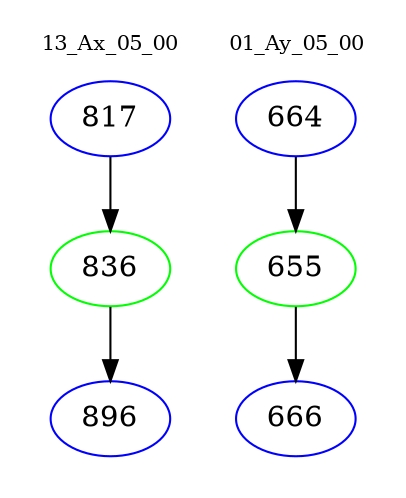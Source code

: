 digraph{
subgraph cluster_0 {
color = white
label = "13_Ax_05_00";
fontsize=10;
T0_817 [label="817", color="blue"]
T0_817 -> T0_836 [color="black"]
T0_836 [label="836", color="green"]
T0_836 -> T0_896 [color="black"]
T0_896 [label="896", color="blue"]
}
subgraph cluster_1 {
color = white
label = "01_Ay_05_00";
fontsize=10;
T1_664 [label="664", color="blue"]
T1_664 -> T1_655 [color="black"]
T1_655 [label="655", color="green"]
T1_655 -> T1_666 [color="black"]
T1_666 [label="666", color="blue"]
}
}
